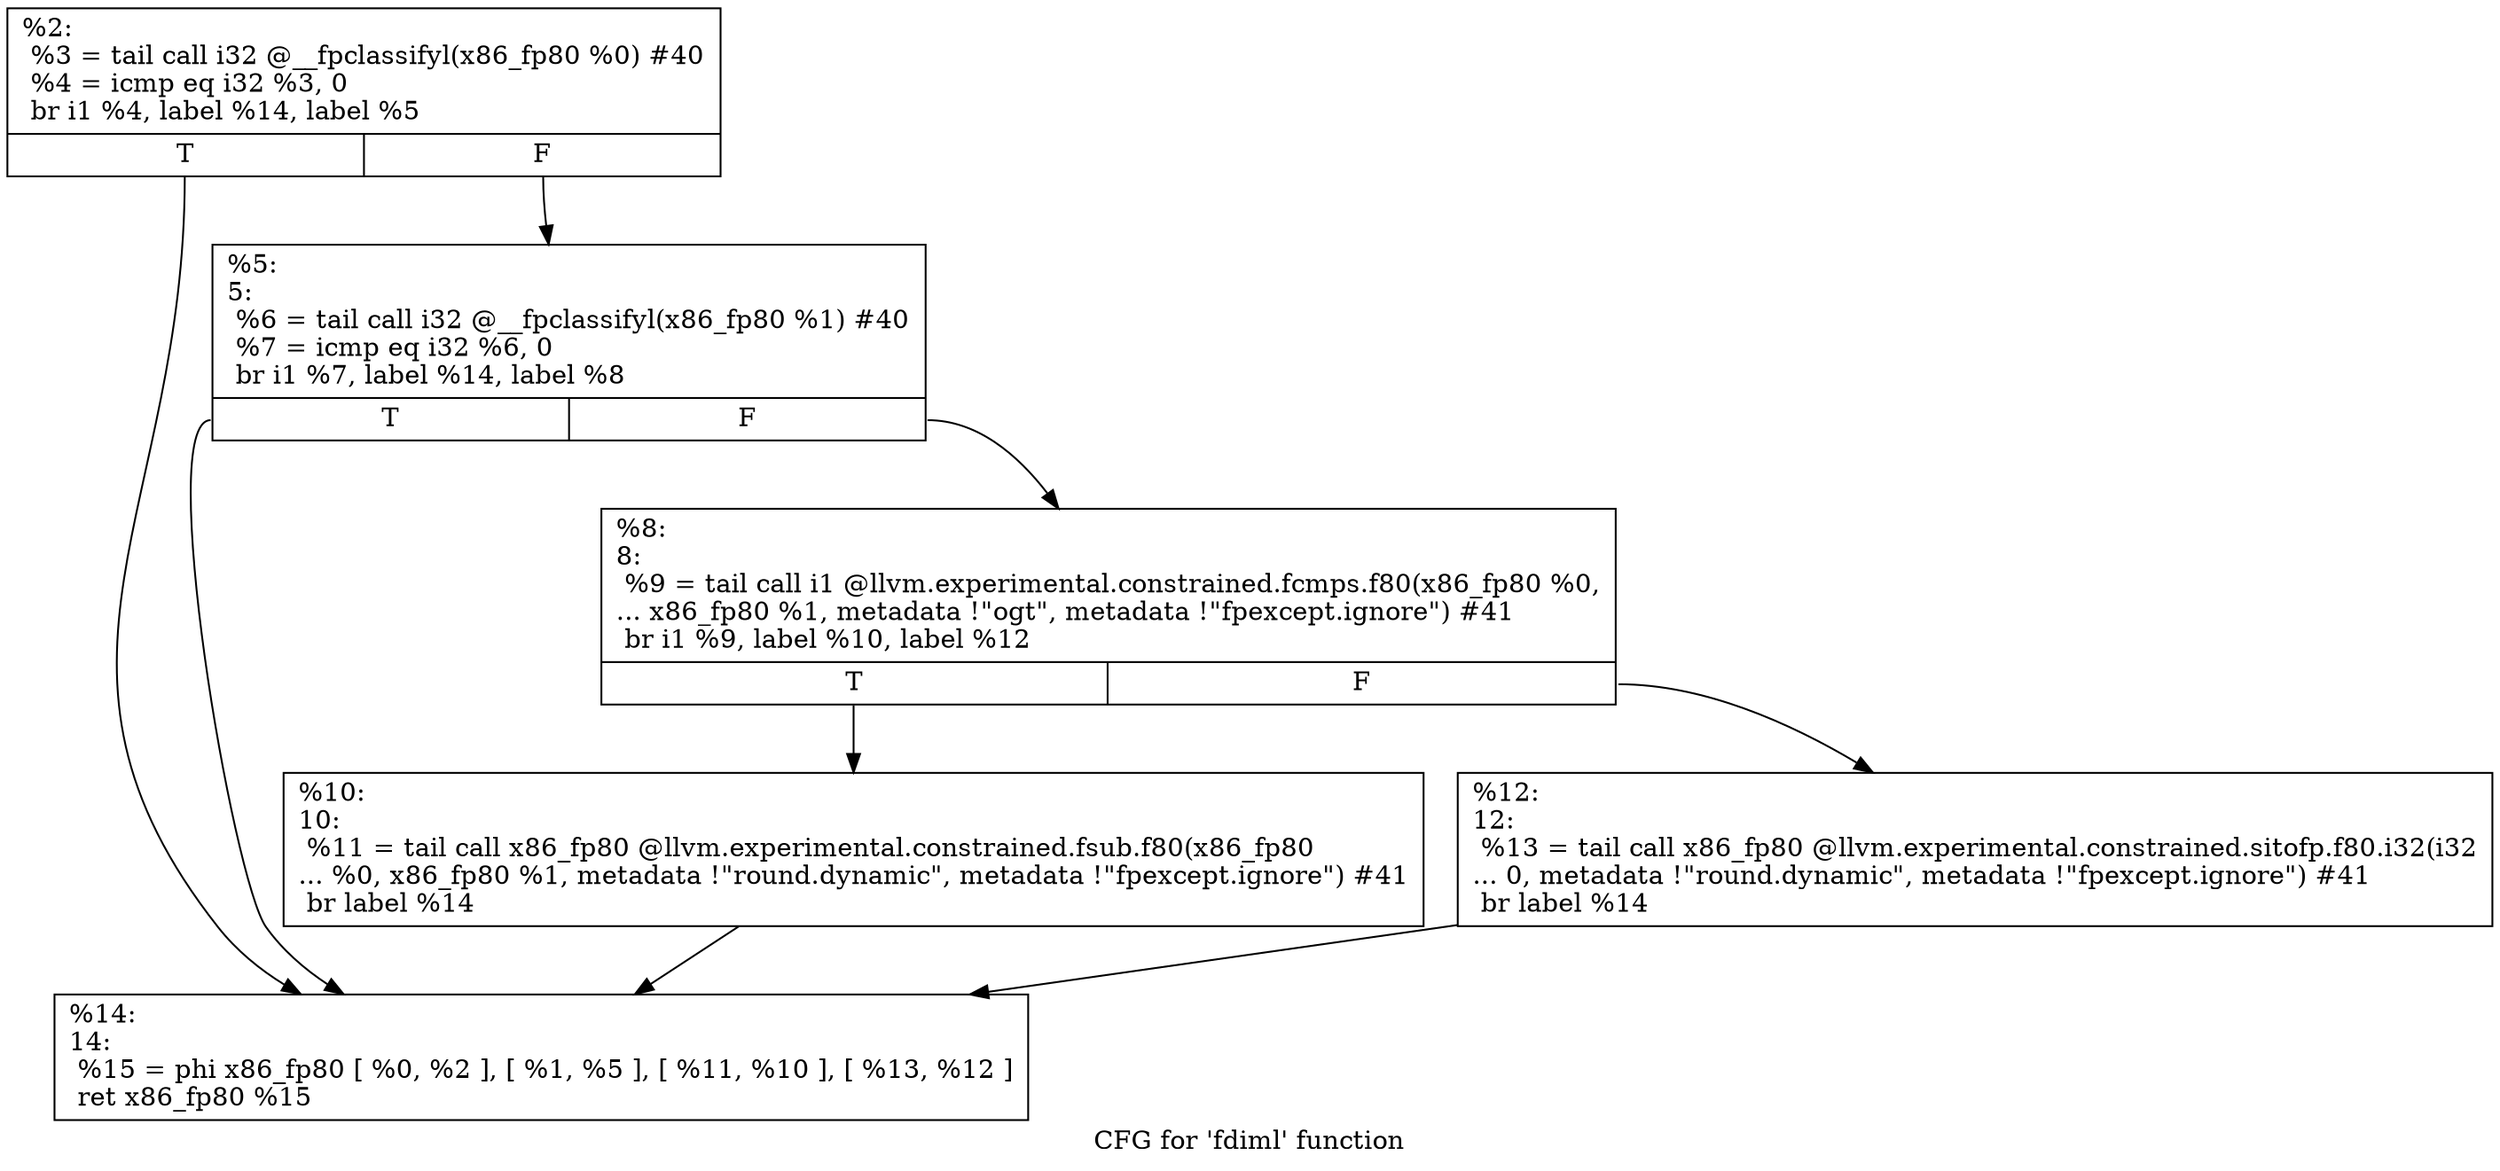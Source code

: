 digraph "CFG for 'fdiml' function" {
	label="CFG for 'fdiml' function";

	Node0x1bfa1c0 [shape=record,label="{%2:\l  %3 = tail call i32 @__fpclassifyl(x86_fp80 %0) #40\l  %4 = icmp eq i32 %3, 0\l  br i1 %4, label %14, label %5\l|{<s0>T|<s1>F}}"];
	Node0x1bfa1c0:s0 -> Node0x1bfa3f0;
	Node0x1bfa1c0:s1 -> Node0x1bfa2b0;
	Node0x1bfa2b0 [shape=record,label="{%5:\l5:                                                \l  %6 = tail call i32 @__fpclassifyl(x86_fp80 %1) #40\l  %7 = icmp eq i32 %6, 0\l  br i1 %7, label %14, label %8\l|{<s0>T|<s1>F}}"];
	Node0x1bfa2b0:s0 -> Node0x1bfa3f0;
	Node0x1bfa2b0:s1 -> Node0x1bfa300;
	Node0x1bfa300 [shape=record,label="{%8:\l8:                                                \l  %9 = tail call i1 @llvm.experimental.constrained.fcmps.f80(x86_fp80 %0,\l... x86_fp80 %1, metadata !\"ogt\", metadata !\"fpexcept.ignore\") #41\l  br i1 %9, label %10, label %12\l|{<s0>T|<s1>F}}"];
	Node0x1bfa300:s0 -> Node0x1bfa350;
	Node0x1bfa300:s1 -> Node0x1bfa3a0;
	Node0x1bfa350 [shape=record,label="{%10:\l10:                                               \l  %11 = tail call x86_fp80 @llvm.experimental.constrained.fsub.f80(x86_fp80\l... %0, x86_fp80 %1, metadata !\"round.dynamic\", metadata !\"fpexcept.ignore\") #41\l  br label %14\l}"];
	Node0x1bfa350 -> Node0x1bfa3f0;
	Node0x1bfa3a0 [shape=record,label="{%12:\l12:                                               \l  %13 = tail call x86_fp80 @llvm.experimental.constrained.sitofp.f80.i32(i32\l... 0, metadata !\"round.dynamic\", metadata !\"fpexcept.ignore\") #41\l  br label %14\l}"];
	Node0x1bfa3a0 -> Node0x1bfa3f0;
	Node0x1bfa3f0 [shape=record,label="{%14:\l14:                                               \l  %15 = phi x86_fp80 [ %0, %2 ], [ %1, %5 ], [ %11, %10 ], [ %13, %12 ]\l  ret x86_fp80 %15\l}"];
}
